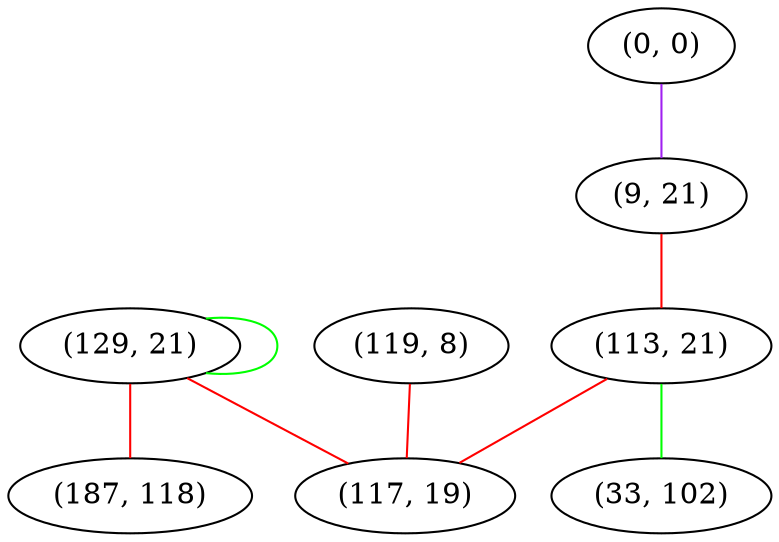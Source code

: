 graph "" {
"(129, 21)";
"(0, 0)";
"(9, 21)";
"(119, 8)";
"(113, 21)";
"(33, 102)";
"(187, 118)";
"(117, 19)";
"(129, 21)" -- "(129, 21)"  [color=green, key=0, weight=2];
"(129, 21)" -- "(187, 118)"  [color=red, key=0, weight=1];
"(129, 21)" -- "(117, 19)"  [color=red, key=0, weight=1];
"(0, 0)" -- "(9, 21)"  [color=purple, key=0, weight=4];
"(9, 21)" -- "(113, 21)"  [color=red, key=0, weight=1];
"(119, 8)" -- "(117, 19)"  [color=red, key=0, weight=1];
"(113, 21)" -- "(33, 102)"  [color=green, key=0, weight=2];
"(113, 21)" -- "(117, 19)"  [color=red, key=0, weight=1];
}
